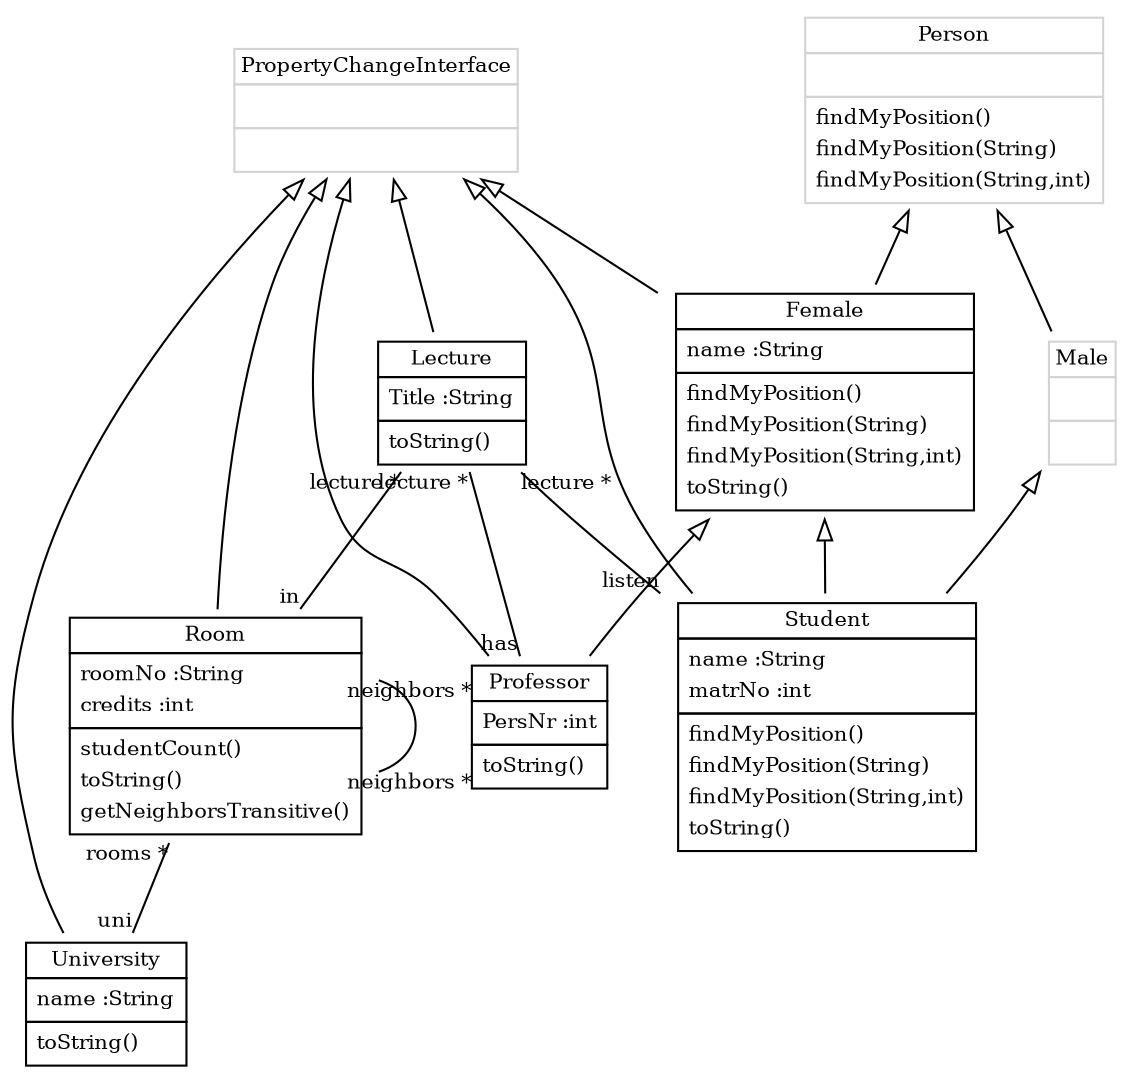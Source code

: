 
 digraph ClassDiagram {
    node [shape = none, fontsize = 10]; 
    edge [fontsize = 10];
    
    
    _Female [label=<<table border='0' cellborder='1' cellspacing='0'> <tr> <td HREF="../examples/org/sdmlib/examples/studyrightextends/Female.java">Female</td> </tr> <tr><td><table border='0' cellborder='0' cellspacing='0'> <tr><td align='left'>name :String</td></tr>  </table></td></tr> <tr><td><table border='0' cellborder='0' cellspacing='0'> <tr><td align='left'>findMyPosition()</td></tr> <tr><td align='left'>findMyPosition(String)</td></tr> <tr><td align='left'>findMyPosition(String,int)</td></tr> <tr><td align='left'>toString()</td></tr>  </table></td></tr> </table>>];
    _Lecture [label=<<table border='0' cellborder='1' cellspacing='0'> <tr> <td HREF="../examples/org/sdmlib/examples/studyrightextends/Lecture.java">Lecture</td> </tr> <tr><td><table border='0' cellborder='0' cellspacing='0'> <tr><td align='left'>Title :String</td></tr>  </table></td></tr> <tr><td><table border='0' cellborder='0' cellspacing='0'> <tr><td align='left'>toString()</td></tr>  </table></td></tr> </table>>];
    _Male [label=<<table color='lightgrey' border='0' cellborder='1' cellspacing='0'> <tr> <td HREF="../examples/org/sdmlib/examples/studyrightextends/Male.java">Male</td> </tr> <tr><td><table border='0' cellborder='0' cellspacing='0'> <tr><td> </td></tr> </table></td></tr> <tr><td><table border='0' cellborder='0' cellspacing='0'> <tr><td> </td></tr> </table></td></tr> </table>>];
    _Person [label=<<table color='lightgrey' border='0' cellborder='1' cellspacing='0'> <tr> <td HREF="../examples/org/sdmlib/examples/studyrightextends/Person.java">Person</td> </tr> <tr><td><table border='0' cellborder='0' cellspacing='0'> <tr><td> </td></tr> </table></td></tr> <tr><td><table border='0' cellborder='0' cellspacing='0'> <tr><td align='left'>findMyPosition()</td></tr> <tr><td align='left'>findMyPosition(String)</td></tr> <tr><td align='left'>findMyPosition(String,int)</td></tr>  </table></td></tr> </table>>];
    _Professor [label=<<table border='0' cellborder='1' cellspacing='0'> <tr> <td HREF="../examples/org/sdmlib/examples/studyrightextends/Professor.java">Professor</td> </tr> <tr><td><table border='0' cellborder='0' cellspacing='0'> <tr><td align='left'>PersNr :int</td></tr>  </table></td></tr> <tr><td><table border='0' cellborder='0' cellspacing='0'> <tr><td align='left'>toString()</td></tr>  </table></td></tr> </table>>];
    _Room [label=<<table border='0' cellborder='1' cellspacing='0'> <tr> <td HREF="../examples/org/sdmlib/examples/studyrightextends/Room.java">Room</td> </tr> <tr><td><table border='0' cellborder='0' cellspacing='0'> <tr><td align='left'>roomNo :String</td></tr> <tr><td align='left'>credits :int</td></tr>  </table></td></tr> <tr><td><table border='0' cellborder='0' cellspacing='0'> <tr><td align='left'>studentCount()</td></tr> <tr><td align='left'>toString()</td></tr> <tr><td align='left'>getNeighborsTransitive()</td></tr>  </table></td></tr> </table>>];
    _Student [label=<<table border='0' cellborder='1' cellspacing='0'> <tr> <td HREF="../examples/org/sdmlib/examples/studyrightextends/Student.java">Student</td> </tr> <tr><td><table border='0' cellborder='0' cellspacing='0'> <tr><td align='left'>name :String</td></tr> <tr><td align='left'>matrNo :int</td></tr>  </table></td></tr> <tr><td><table border='0' cellborder='0' cellspacing='0'> <tr><td align='left'>findMyPosition()</td></tr> <tr><td align='left'>findMyPosition(String)</td></tr> <tr><td align='left'>findMyPosition(String,int)</td></tr> <tr><td align='left'>toString()</td></tr>  </table></td></tr> </table>>];
    _University [label=<<table border='0' cellborder='1' cellspacing='0'> <tr> <td HREF="../examples/org/sdmlib/examples/studyrightextends/University.java">University</td> </tr> <tr><td><table border='0' cellborder='0' cellspacing='0'> <tr><td align='left'>name :String</td></tr>  </table></td></tr> <tr><td><table border='0' cellborder='0' cellspacing='0'> <tr><td align='left'>toString()</td></tr>  </table></td></tr> </table>>];
    _PropertyChangeInterface [label=<<table color='lightgrey' border='0' cellborder='1' cellspacing='0'> <tr> <td HREF="../examples/org/sdmlib/utils/PropertyChangeInterface.java">PropertyChangeInterface</td> </tr> <tr><td><table border='0' cellborder='0' cellspacing='0'> <tr><td> </td></tr> </table></td></tr> <tr><td><table border='0' cellborder='0' cellspacing='0'> <tr><td> </td></tr> </table></td></tr> </table>>];
    
    
    
    _Female ->  _Professor [dir = "back" arrowtail = "empty"];
    _Female ->  _Student [dir = "back" arrowtail = "empty"];
    _Person ->  _Female [dir = "back" arrowtail = "empty"];
    _PropertyChangeInterface ->  _Female [dir = "back" arrowtail = "empty"];
    _PropertyChangeInterface ->  _Lecture [dir = "back" arrowtail = "empty"];
    _Person ->  _Male [dir = "back" arrowtail = "empty"];
    _PropertyChangeInterface ->  _Professor [dir = "back" arrowtail = "empty"];
    _PropertyChangeInterface ->  _Room [dir = "back" arrowtail = "empty"];
    _Male ->  _Student [dir = "back" arrowtail = "empty"];
    _PropertyChangeInterface ->  _Student [dir = "back" arrowtail = "empty"];
    _PropertyChangeInterface ->  _University [dir = "back" arrowtail = "empty"];
    _Lecture -> _Room [headlabel = "in" taillabel = "lecture *" arrowhead = "none" ];
    _Lecture -> _Professor [headlabel = "has" taillabel = "lecture *" arrowhead = "none" ];
    _Lecture -> _Student [headlabel = "listen" taillabel = "lecture *" arrowhead = "none" ];
    _Room -> _Room [headlabel = "neighbors *" taillabel = "neighbors *" arrowhead = "none" ];
    _Room -> _University [headlabel = "uni" taillabel = "rooms *" arrowhead = "none" ];
}
